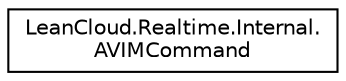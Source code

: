 digraph "Graphical Class Hierarchy"
{
  edge [fontname="Helvetica",fontsize="10",labelfontname="Helvetica",labelfontsize="10"];
  node [fontname="Helvetica",fontsize="10",shape=record];
  rankdir="LR";
  Node1 [label="LeanCloud.Realtime.Internal.\lAVIMCommand",height=0.2,width=0.4,color="black", fillcolor="white", style="filled",URL="$classLeanCloud_1_1Realtime_1_1Internal_1_1AVIMCommand.html",tooltip="Command. "];
}
